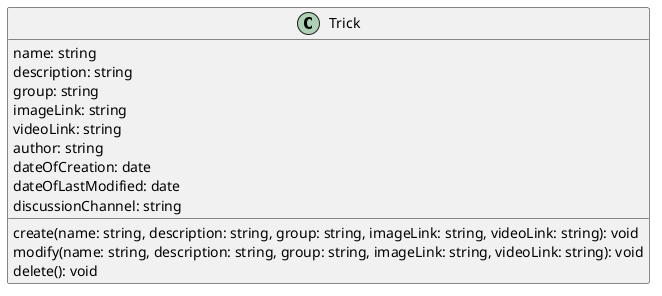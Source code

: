 @startuml trick

class Trick {
  name: string
  description: string
  group: string
  imageLink: string
  videoLink: string
  author: string
  dateOfCreation: date
  dateOfLastModified: date
  discussionChannel: string
  create(name: string, description: string, group: string, imageLink: string, videoLink: string): void
  modify(name: string, description: string, group: string, imageLink: string, videoLink: string): void
  delete(): void

}

@enduml
